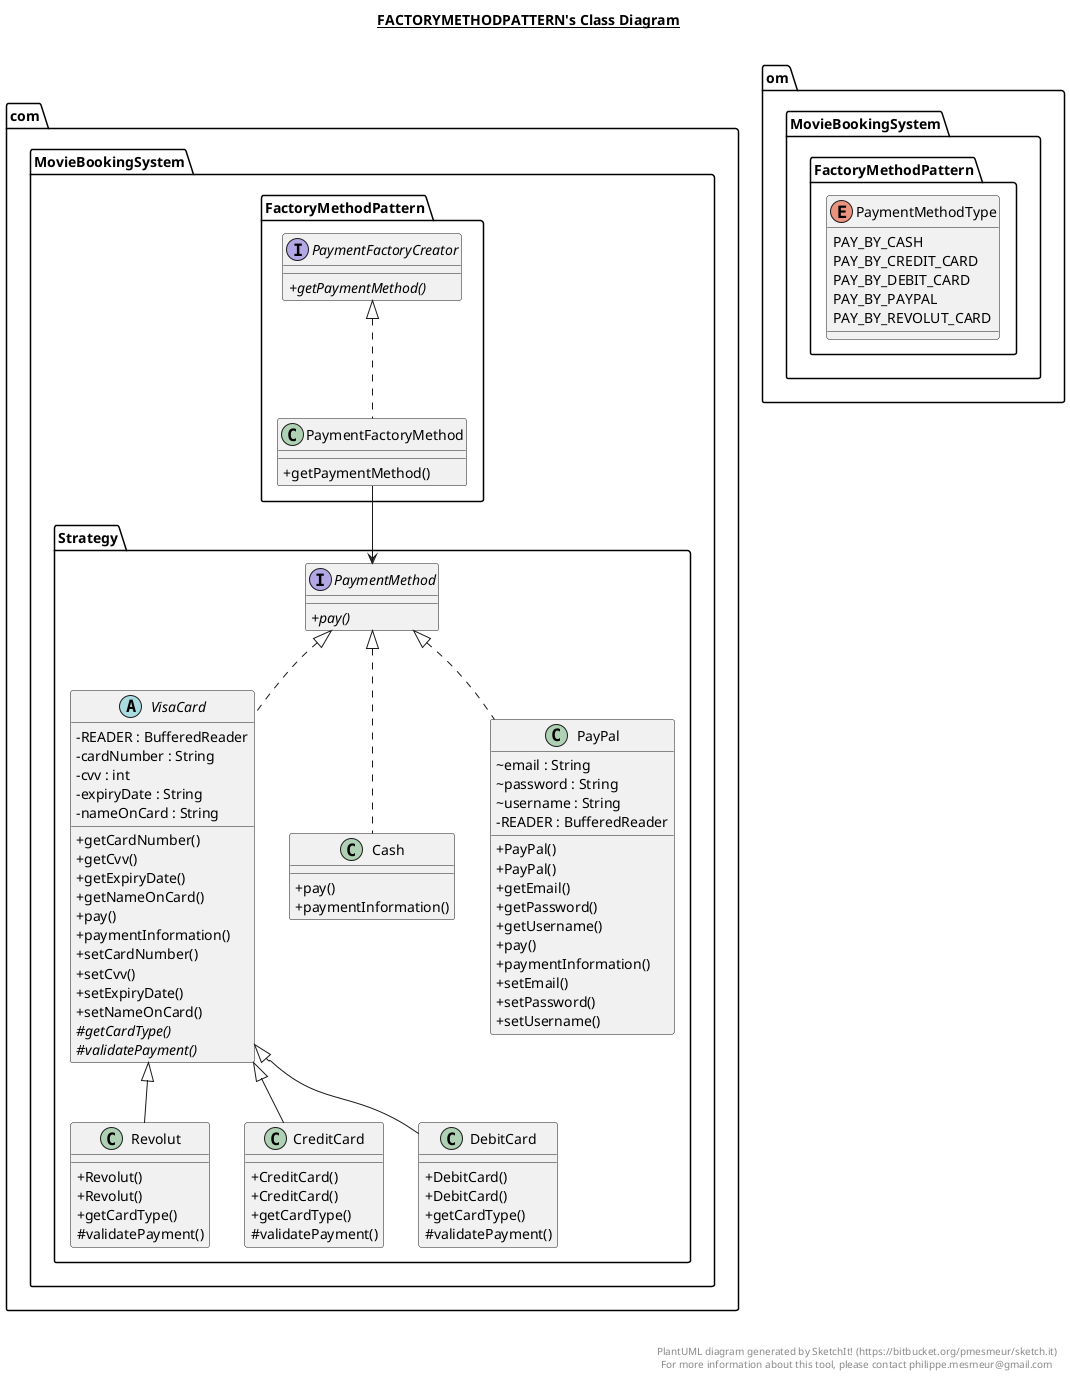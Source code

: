 @startuml
 skinparam classAttributeIconSize 0
title __FACTORYMETHODPATTERN's Class Diagram__\n



      interface com.MovieBookingSystem.FactoryMethodPattern.PaymentFactoryCreator {
          {abstract} + getPaymentMethod()
      }


  



      class com.MovieBookingSystem.FactoryMethodPattern.PaymentFactoryMethod {
          + getPaymentMethod()
      }



      interface com.MovieBookingSystem.Strategy.PaymentMethod {
          {abstract} + pay()
      }

   class com.MovieBookingSystem.Strategy.Revolut {
          + Revolut()
          + Revolut()
          + getCardType()
          # validatePayment()
      }


 class com.MovieBookingSystem.Strategy.Cash {
          + pay()
          + paymentInformation()
      }







      class com.MovieBookingSystem.Strategy.CreditCard {
          + CreditCard()
          + CreditCard()
          + getCardType()
          # validatePayment()
      }




      class com.MovieBookingSystem.Strategy.DebitCard {
          + DebitCard()
          + DebitCard()
          + getCardType()
          # validatePayment()
      }








      class com.MovieBookingSystem.Strategy.PayPal {
          ~ email : String
          ~ password : String
          ~ username : String
          - READER : BufferedReader
          + PayPal()
          + PayPal()
          + getEmail()
          + getPassword()
          + getUsername()
          + pay()
          + paymentInformation()
          + setEmail()
          + setPassword()
          + setUsername()
      }


      abstract class com.MovieBookingSystem.Strategy.VisaCard {
          - READER : BufferedReader
          - cardNumber : String
          - cvv : int
          - expiryDate : String
          - nameOnCard : String
          + getCardNumber()
          + getCvv()
          + getExpiryDate()
          + getNameOnCard()
          + pay()
          + paymentInformation()
          + setCardNumber()
          + setCvv()
          + setExpiryDate()
          + setNameOnCard()
          {abstract} # getCardType()
          {abstract} # validatePayment()
      }





    namespace om.MovieBookingSystem.FactoryMethodPattern {
      enum PaymentMethodType {
        PAY_BY_CASH
        PAY_BY_CREDIT_CARD
        PAY_BY_DEBIT_CARD
        PAY_BY_PAYPAL
        PAY_BY_REVOLUT_CARD
      }
    }

  

  com.MovieBookingSystem.FactoryMethodPattern.PaymentFactoryMethod .up.|> com.MovieBookingSystem.FactoryMethodPattern.PaymentFactoryCreator

  com.MovieBookingSystem.Strategy.Cash .up.|> com.MovieBookingSystem.Strategy.PaymentMethod
  com.MovieBookingSystem.Strategy.CreditCard -up-|> com.MovieBookingSystem.Strategy.VisaCard
  com.MovieBookingSystem.Strategy.DebitCard -up-|> com.MovieBookingSystem.Strategy.VisaCard
  com.MovieBookingSystem.Strategy.PayPal .up.|> com.MovieBookingSystem.Strategy.PaymentMethod
  com.MovieBookingSystem.Strategy.Revolut -up-|> com.MovieBookingSystem.Strategy.VisaCard
  com.MovieBookingSystem.Strategy.VisaCard .up.|> com.MovieBookingSystem.Strategy.PaymentMethod

com.MovieBookingSystem.FactoryMethodPattern.PaymentFactoryMethod --> com.MovieBookingSystem.Strategy.PaymentMethod
right footer


PlantUML diagram generated by SketchIt! (https://bitbucket.org/pmesmeur/sketch.it)
For more information about this tool, please contact philippe.mesmeur@gmail.com
endfooter

@enduml
